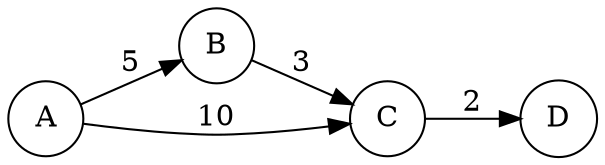 digraph G {
  rankdir=LR;
  node [shape=circle];

  "A";
  "B";
  "C";
  "D";

  "A" -> "B" [label="5"];
  "B" -> "C" [label="3"];
  "A" -> "C" [label="10"];
  "C" -> "D" [label="2"];
}
